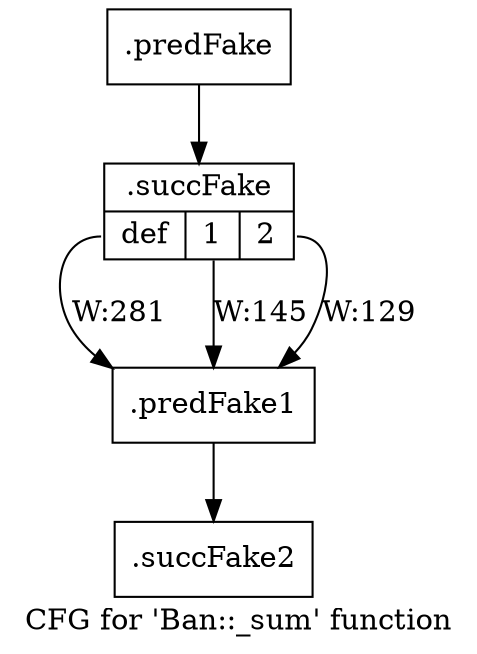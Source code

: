 digraph "CFG for 'Ban::_sum' function" {
	label="CFG for 'Ban::_sum' function";

	Node0x3a3f090 [shape=record,filename="",linenumber="",label="{.predFake}"];
	Node0x3a3f090 -> Node0x39c5790[ callList="" memoryops="" filename="../../../../src/ban_s3.cpp" execusionnum="552"];
	Node0x39c5790 [shape=record,filename="../../../../src/ban_s3.cpp",linenumber="53",label="{.succFake|{<s0>def|<s1>1|<s2>2}}"];
	Node0x39c5790:s0 -> Node0x3a42b00[label="W:281" callList="5:67" memoryops="" filename="../../../../src/ban_s3.cpp" execusionnum="280"];
	Node0x39c5790:s1 -> Node0x3a42b00[label="W:145" callList="" memoryops="" filename="../../../../src/ban_s3.cpp" execusionnum="144"];
	Node0x39c5790:s2 -> Node0x3a42b00[label="W:129" callList="" memoryops="" filename="../../../../src/ban_s3.cpp" execusionnum="128"];
	Node0x3a42b00 [shape=record,filename="../../../../src/ban_s3.cpp",linenumber="71",label="{.predFake1}"];
	Node0x3a42b00 -> Node0x39c5580[ callList="" memoryops="" filename="../../../../src/ban_s3.cpp" execusionnum="552"];
	Node0x39c5580 [shape=record,filename="../../../../src/ban_s3.cpp",linenumber="71",label="{.succFake2}"];
}
